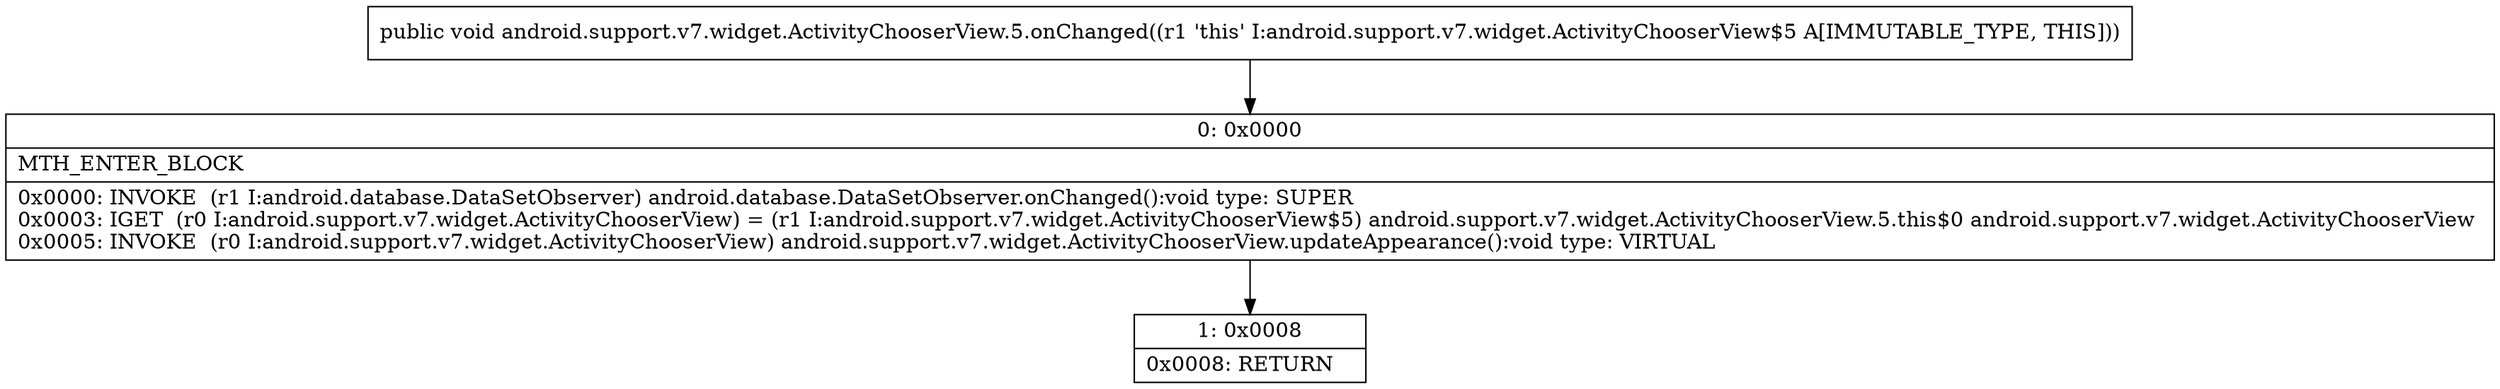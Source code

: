 digraph "CFG forandroid.support.v7.widget.ActivityChooserView.5.onChanged()V" {
Node_0 [shape=record,label="{0\:\ 0x0000|MTH_ENTER_BLOCK\l|0x0000: INVOKE  (r1 I:android.database.DataSetObserver) android.database.DataSetObserver.onChanged():void type: SUPER \l0x0003: IGET  (r0 I:android.support.v7.widget.ActivityChooserView) = (r1 I:android.support.v7.widget.ActivityChooserView$5) android.support.v7.widget.ActivityChooserView.5.this$0 android.support.v7.widget.ActivityChooserView \l0x0005: INVOKE  (r0 I:android.support.v7.widget.ActivityChooserView) android.support.v7.widget.ActivityChooserView.updateAppearance():void type: VIRTUAL \l}"];
Node_1 [shape=record,label="{1\:\ 0x0008|0x0008: RETURN   \l}"];
MethodNode[shape=record,label="{public void android.support.v7.widget.ActivityChooserView.5.onChanged((r1 'this' I:android.support.v7.widget.ActivityChooserView$5 A[IMMUTABLE_TYPE, THIS])) }"];
MethodNode -> Node_0;
Node_0 -> Node_1;
}

